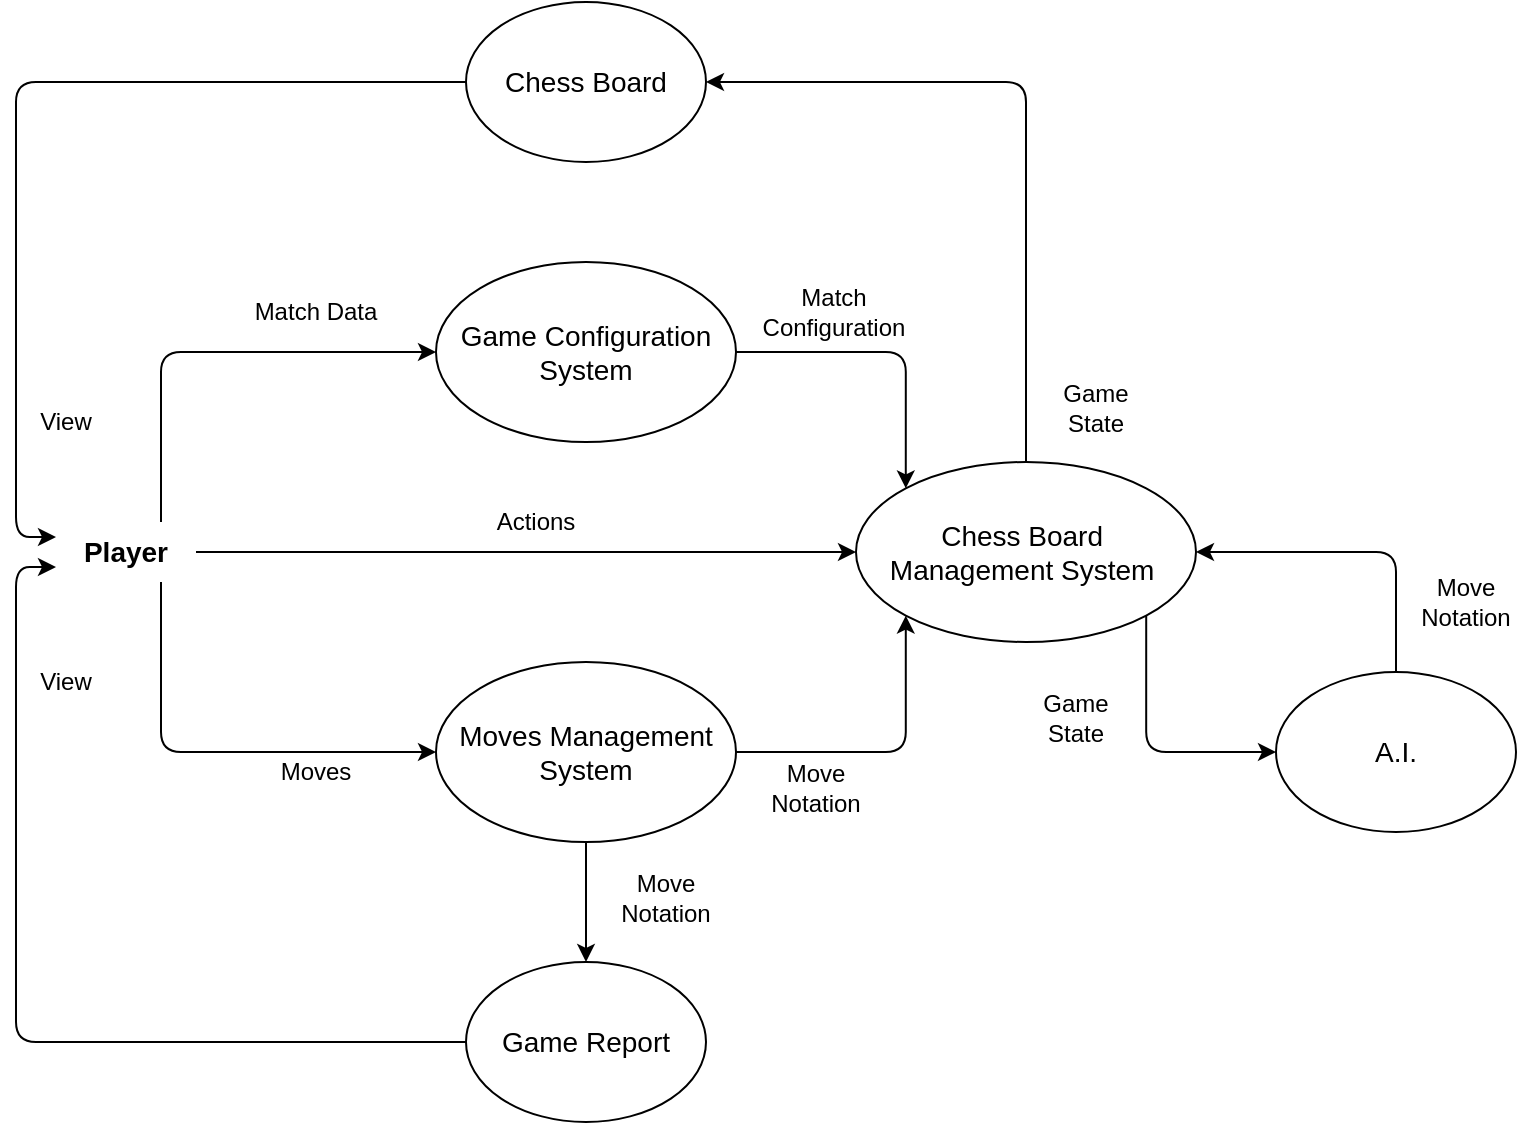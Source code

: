 <mxfile version="14.4.3" type="device"><diagram id="Rt6rBSGi1HGtJUxtCaKp" name="Page-1"><mxGraphModel dx="1038" dy="607" grid="1" gridSize="10" guides="1" tooltips="1" connect="1" arrows="1" fold="1" page="1" pageScale="1" pageWidth="850" pageHeight="1100" math="0" shadow="0"><root><mxCell id="0"/><mxCell id="1" parent="0"/><mxCell id="Zfia4jBfgztrPXdyFt48-23" style="edgeStyle=orthogonalEdgeStyle;orthogonalLoop=1;jettySize=auto;html=1;exitX=0.75;exitY=0;exitDx=0;exitDy=0;entryX=0;entryY=0.5;entryDx=0;entryDy=0;" parent="1" source="Zfia4jBfgztrPXdyFt48-1" target="Zfia4jBfgztrPXdyFt48-5" edge="1"><mxGeometry relative="1" as="geometry"/></mxCell><mxCell id="Zfia4jBfgztrPXdyFt48-24" style="edgeStyle=orthogonalEdgeStyle;orthogonalLoop=1;jettySize=auto;html=1;exitX=0.75;exitY=1;exitDx=0;exitDy=0;entryX=0;entryY=0.5;entryDx=0;entryDy=0;" parent="1" source="Zfia4jBfgztrPXdyFt48-1" target="Zfia4jBfgztrPXdyFt48-2" edge="1"><mxGeometry relative="1" as="geometry"/></mxCell><mxCell id="Zfia4jBfgztrPXdyFt48-25" style="edgeStyle=orthogonalEdgeStyle;orthogonalLoop=1;jettySize=auto;html=1;entryX=0;entryY=0.5;entryDx=0;entryDy=0;" parent="1" source="Zfia4jBfgztrPXdyFt48-1" target="Zfia4jBfgztrPXdyFt48-6" edge="1"><mxGeometry relative="1" as="geometry"/></mxCell><mxCell id="Zfia4jBfgztrPXdyFt48-1" value="&lt;font style=&quot;font-size: 14px&quot;&gt;&lt;b&gt;Player&lt;/b&gt;&lt;/font&gt;" style="text;html=1;strokeColor=none;fillColor=none;align=center;verticalAlign=middle;whiteSpace=wrap;rounded=1;" parent="1" vertex="1"><mxGeometry x="80" y="420" width="70" height="30" as="geometry"/></mxCell><mxCell id="Zfia4jBfgztrPXdyFt48-15" style="edgeStyle=orthogonalEdgeStyle;orthogonalLoop=1;jettySize=auto;html=1;entryX=0;entryY=1;entryDx=0;entryDy=0;" parent="1" source="Zfia4jBfgztrPXdyFt48-2" target="Zfia4jBfgztrPXdyFt48-6" edge="1"><mxGeometry relative="1" as="geometry"/></mxCell><mxCell id="Zfia4jBfgztrPXdyFt48-31" style="edgeStyle=orthogonalEdgeStyle;orthogonalLoop=1;jettySize=auto;html=1;entryX=0.5;entryY=0;entryDx=0;entryDy=0;" parent="1" source="Zfia4jBfgztrPXdyFt48-2" target="Zfia4jBfgztrPXdyFt48-11" edge="1"><mxGeometry relative="1" as="geometry"/></mxCell><mxCell id="Zfia4jBfgztrPXdyFt48-2" value="&lt;font style=&quot;font-size: 14px&quot;&gt;Moves Management System&lt;/font&gt;" style="ellipse;whiteSpace=wrap;html=1;rounded=1;" parent="1" vertex="1"><mxGeometry x="270" y="490" width="150" height="90" as="geometry"/></mxCell><mxCell id="Zfia4jBfgztrPXdyFt48-14" style="edgeStyle=orthogonalEdgeStyle;orthogonalLoop=1;jettySize=auto;html=1;entryX=0;entryY=0;entryDx=0;entryDy=0;" parent="1" source="Zfia4jBfgztrPXdyFt48-5" target="Zfia4jBfgztrPXdyFt48-6" edge="1"><mxGeometry relative="1" as="geometry"/></mxCell><mxCell id="Zfia4jBfgztrPXdyFt48-5" value="&lt;font style=&quot;font-size: 14px&quot;&gt;Game Configuration System&lt;/font&gt;" style="ellipse;whiteSpace=wrap;html=1;rounded=1;" parent="1" vertex="1"><mxGeometry x="270" y="290" width="150" height="90" as="geometry"/></mxCell><mxCell id="Zfia4jBfgztrPXdyFt48-26" style="edgeStyle=orthogonalEdgeStyle;orthogonalLoop=1;jettySize=auto;html=1;entryX=1;entryY=0.5;entryDx=0;entryDy=0;" parent="1" source="Zfia4jBfgztrPXdyFt48-6" target="Zfia4jBfgztrPXdyFt48-9" edge="1"><mxGeometry relative="1" as="geometry"><Array as="points"><mxPoint x="565" y="200"/></Array></mxGeometry></mxCell><mxCell id="Zfia4jBfgztrPXdyFt48-37" style="edgeStyle=orthogonalEdgeStyle;orthogonalLoop=1;jettySize=auto;html=1;exitX=1;exitY=1;exitDx=0;exitDy=0;entryX=0;entryY=0.5;entryDx=0;entryDy=0;" parent="1" source="Zfia4jBfgztrPXdyFt48-6" target="Zfia4jBfgztrPXdyFt48-12" edge="1"><mxGeometry relative="1" as="geometry"><Array as="points"><mxPoint x="625" y="535"/></Array></mxGeometry></mxCell><mxCell id="Zfia4jBfgztrPXdyFt48-6" value="&lt;font style=&quot;font-size: 14px&quot;&gt;Chess Board&amp;nbsp; Management System&amp;nbsp;&lt;/font&gt;" style="ellipse;whiteSpace=wrap;html=1;rounded=1;" parent="1" vertex="1"><mxGeometry x="480" y="390" width="170" height="90" as="geometry"/></mxCell><mxCell id="Zfia4jBfgztrPXdyFt48-7" value="Match Data" style="text;html=1;strokeColor=none;fillColor=none;align=center;verticalAlign=middle;whiteSpace=wrap;rounded=1;" parent="1" vertex="1"><mxGeometry x="170" y="300" width="80" height="30" as="geometry"/></mxCell><mxCell id="Zfia4jBfgztrPXdyFt48-8" value="Moves" style="text;html=1;strokeColor=none;fillColor=none;align=center;verticalAlign=middle;whiteSpace=wrap;rounded=1;" parent="1" vertex="1"><mxGeometry x="180" y="530" width="60" height="30" as="geometry"/></mxCell><mxCell id="Zfia4jBfgztrPXdyFt48-29" style="edgeStyle=orthogonalEdgeStyle;orthogonalLoop=1;jettySize=auto;html=1;entryX=0;entryY=0.25;entryDx=0;entryDy=0;" parent="1" source="Zfia4jBfgztrPXdyFt48-9" target="Zfia4jBfgztrPXdyFt48-1" edge="1"><mxGeometry relative="1" as="geometry"/></mxCell><mxCell id="Zfia4jBfgztrPXdyFt48-9" value="&lt;font style=&quot;font-size: 14px&quot;&gt;Chess Board&lt;/font&gt;" style="ellipse;whiteSpace=wrap;html=1;rounded=1;" parent="1" vertex="1"><mxGeometry x="285" y="160" width="120" height="80" as="geometry"/></mxCell><mxCell id="Zfia4jBfgztrPXdyFt48-34" style="edgeStyle=orthogonalEdgeStyle;orthogonalLoop=1;jettySize=auto;html=1;entryX=0;entryY=0.75;entryDx=0;entryDy=0;" parent="1" source="Zfia4jBfgztrPXdyFt48-11" target="Zfia4jBfgztrPXdyFt48-1" edge="1"><mxGeometry relative="1" as="geometry"/></mxCell><mxCell id="Zfia4jBfgztrPXdyFt48-11" value="&lt;font style=&quot;font-size: 14px&quot;&gt;Game Report&lt;/font&gt;" style="ellipse;whiteSpace=wrap;html=1;rounded=1;" parent="1" vertex="1"><mxGeometry x="285" y="640" width="120" height="80" as="geometry"/></mxCell><mxCell id="Zfia4jBfgztrPXdyFt48-36" style="edgeStyle=orthogonalEdgeStyle;orthogonalLoop=1;jettySize=auto;html=1;exitX=0.5;exitY=0;exitDx=0;exitDy=0;entryX=1;entryY=0.5;entryDx=0;entryDy=0;" parent="1" source="Zfia4jBfgztrPXdyFt48-12" target="Zfia4jBfgztrPXdyFt48-6" edge="1"><mxGeometry relative="1" as="geometry"/></mxCell><mxCell id="Zfia4jBfgztrPXdyFt48-12" value="&lt;font style=&quot;font-size: 14px&quot;&gt;A.I.&lt;/font&gt;" style="ellipse;whiteSpace=wrap;html=1;rounded=1;" parent="1" vertex="1"><mxGeometry x="690" y="495" width="120" height="80" as="geometry"/></mxCell><mxCell id="Zfia4jBfgztrPXdyFt48-13" value="Actions" style="text;html=1;strokeColor=none;fillColor=none;align=center;verticalAlign=middle;whiteSpace=wrap;rounded=1;" parent="1" vertex="1"><mxGeometry x="280" y="410" width="80" height="20" as="geometry"/></mxCell><mxCell id="Zfia4jBfgztrPXdyFt48-18" value="Move Notation" style="text;html=1;strokeColor=none;fillColor=none;align=center;verticalAlign=middle;whiteSpace=wrap;rounded=1;" parent="1" vertex="1"><mxGeometry x="750" y="440" width="70" height="40" as="geometry"/></mxCell><mxCell id="Zfia4jBfgztrPXdyFt48-19" value="Game State" style="text;html=1;strokeColor=none;fillColor=none;align=center;verticalAlign=middle;whiteSpace=wrap;rounded=1;" parent="1" vertex="1"><mxGeometry x="560" y="500" width="60" height="35" as="geometry"/></mxCell><mxCell id="Zfia4jBfgztrPXdyFt48-20" value="Match Configuration" style="text;html=1;strokeColor=none;fillColor=none;align=center;verticalAlign=middle;whiteSpace=wrap;rounded=1;" parent="1" vertex="1"><mxGeometry x="425" y="295" width="87.5" height="40" as="geometry"/></mxCell><mxCell id="Zfia4jBfgztrPXdyFt48-21" value="Move Notation" style="text;html=1;strokeColor=none;fillColor=none;align=center;verticalAlign=middle;whiteSpace=wrap;rounded=1;" parent="1" vertex="1"><mxGeometry x="425" y="530" width="70" height="45" as="geometry"/></mxCell><mxCell id="Zfia4jBfgztrPXdyFt48-28" value="Game State" style="text;html=1;strokeColor=none;fillColor=none;align=center;verticalAlign=middle;whiteSpace=wrap;rounded=1;" parent="1" vertex="1"><mxGeometry x="570" y="345" width="60" height="35" as="geometry"/></mxCell><mxCell id="Zfia4jBfgztrPXdyFt48-30" value="View" style="text;html=1;strokeColor=none;fillColor=none;align=center;verticalAlign=middle;whiteSpace=wrap;rounded=1;" parent="1" vertex="1"><mxGeometry x="60" y="360" width="50" height="20" as="geometry"/></mxCell><mxCell id="Zfia4jBfgztrPXdyFt48-32" value="Move Notation" style="text;html=1;strokeColor=none;fillColor=none;align=center;verticalAlign=middle;whiteSpace=wrap;rounded=1;" parent="1" vertex="1"><mxGeometry x="350" y="585" width="70" height="45" as="geometry"/></mxCell><mxCell id="Zfia4jBfgztrPXdyFt48-35" value="View" style="text;html=1;strokeColor=none;fillColor=none;align=center;verticalAlign=middle;whiteSpace=wrap;rounded=1;" parent="1" vertex="1"><mxGeometry x="60" y="490" width="50" height="20" as="geometry"/></mxCell></root></mxGraphModel></diagram></mxfile>